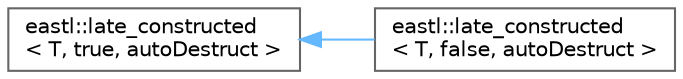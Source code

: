 digraph "类继承关系图"
{
 // LATEX_PDF_SIZE
  bgcolor="transparent";
  edge [fontname=Helvetica,fontsize=10,labelfontname=Helvetica,labelfontsize=10];
  node [fontname=Helvetica,fontsize=10,shape=box,height=0.2,width=0.4];
  rankdir="LR";
  Node0 [id="Node000000",label="eastl::late_constructed\l\< T, true, autoDestruct \>",height=0.2,width=0.4,color="grey40", fillcolor="white", style="filled",URL="$classeastl_1_1late__constructed.html",tooltip=" "];
  Node0 -> Node1 [id="edge922_Node000000_Node000001",dir="back",color="steelblue1",style="solid",tooltip=" "];
  Node1 [id="Node000001",label="eastl::late_constructed\l\< T, false, autoDestruct \>",height=0.2,width=0.4,color="grey40", fillcolor="white", style="filled",URL="$classeastl_1_1late__constructed_3_01_t_00_01false_00_01auto_destruct_01_4.html",tooltip=" "];
}
